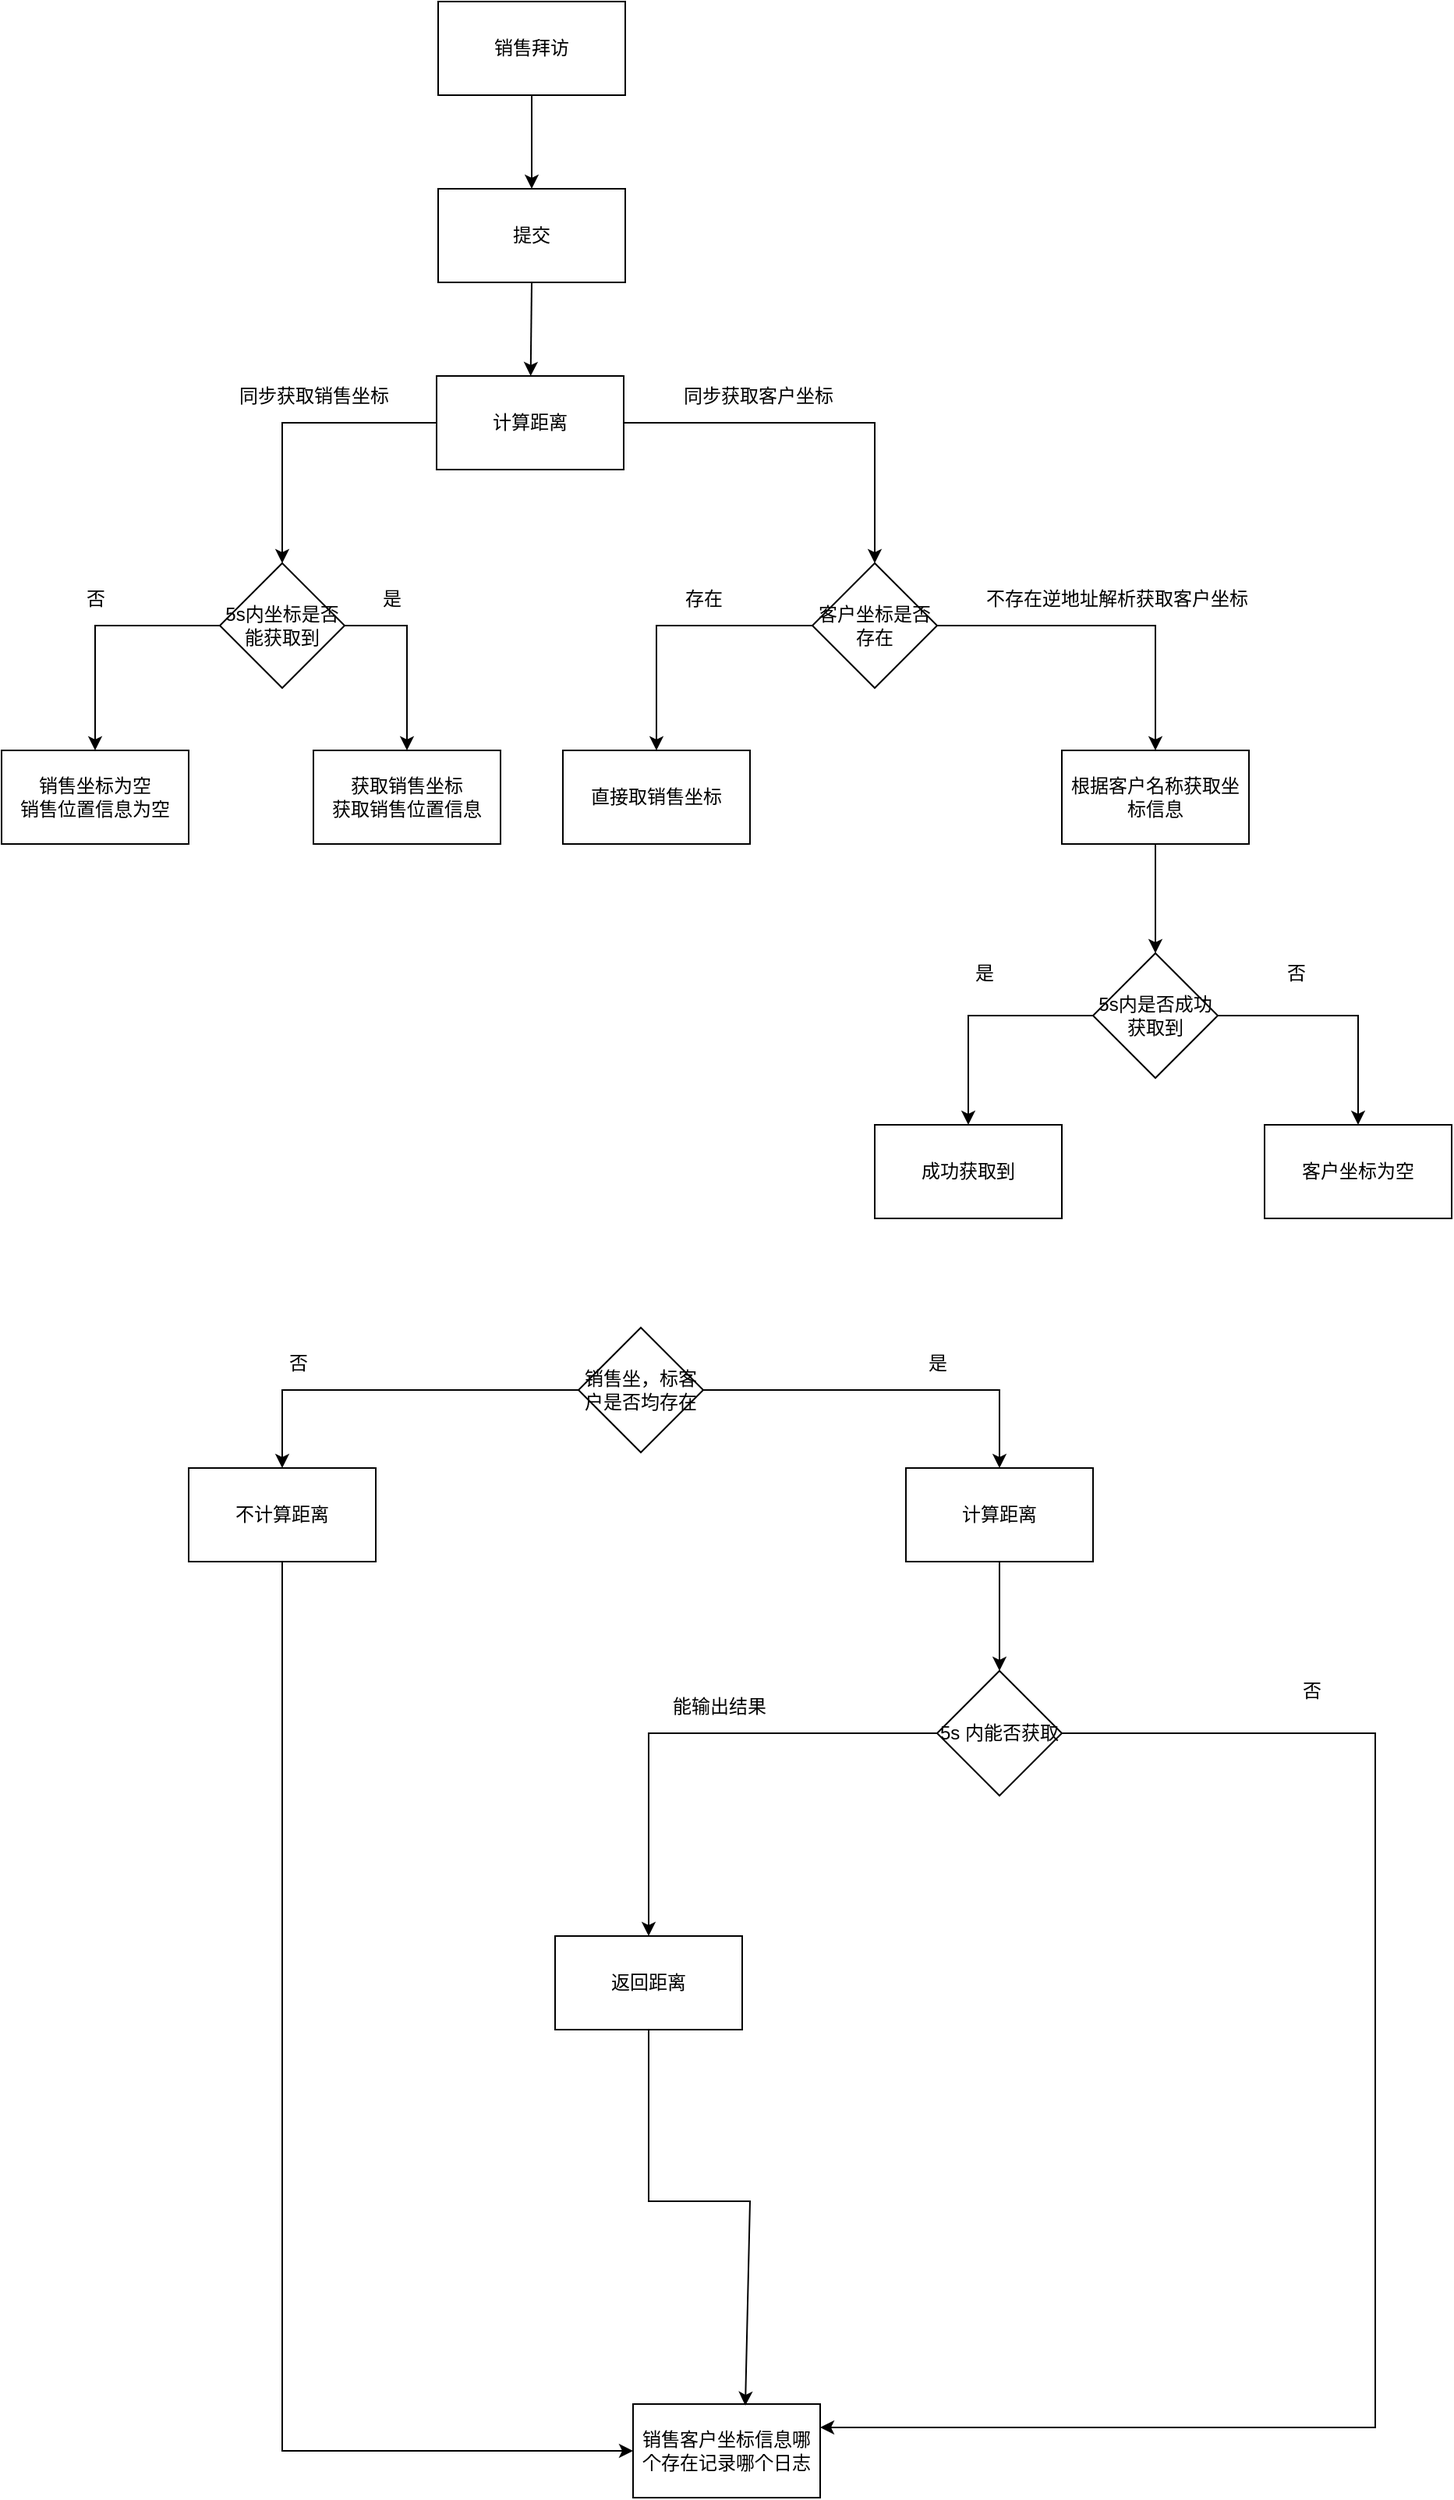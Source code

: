<mxfile version="24.2.5" type="github">
  <diagram name="第 1 页" id="N4fUJIOXcd8arKUr6l5r">
    <mxGraphModel dx="1434" dy="772" grid="1" gridSize="10" guides="1" tooltips="1" connect="1" arrows="1" fold="1" page="1" pageScale="1" pageWidth="1169" pageHeight="1654" math="0" shadow="0">
      <root>
        <mxCell id="0" />
        <mxCell id="1" parent="0" />
        <mxCell id="vds_o-RuWsO1pGtpF9mR-1" value="销售拜访" style="rounded=0;whiteSpace=wrap;html=1;" vertex="1" parent="1">
          <mxGeometry x="400" y="40" width="120" height="60" as="geometry" />
        </mxCell>
        <mxCell id="vds_o-RuWsO1pGtpF9mR-2" value="提交" style="rounded=0;whiteSpace=wrap;html=1;" vertex="1" parent="1">
          <mxGeometry x="400" y="160" width="120" height="60" as="geometry" />
        </mxCell>
        <mxCell id="vds_o-RuWsO1pGtpF9mR-3" value="计算距离" style="rounded=0;whiteSpace=wrap;html=1;" vertex="1" parent="1">
          <mxGeometry x="399" y="280" width="120" height="60" as="geometry" />
        </mxCell>
        <mxCell id="vds_o-RuWsO1pGtpF9mR-17" value="" style="edgeStyle=orthogonalEdgeStyle;rounded=0;orthogonalLoop=1;jettySize=auto;html=1;" edge="1" parent="1" source="vds_o-RuWsO1pGtpF9mR-6" target="vds_o-RuWsO1pGtpF9mR-16">
          <mxGeometry relative="1" as="geometry" />
        </mxCell>
        <mxCell id="vds_o-RuWsO1pGtpF9mR-22" value="" style="edgeStyle=orthogonalEdgeStyle;rounded=0;orthogonalLoop=1;jettySize=auto;html=1;" edge="1" parent="1" source="vds_o-RuWsO1pGtpF9mR-6" target="vds_o-RuWsO1pGtpF9mR-21">
          <mxGeometry relative="1" as="geometry" />
        </mxCell>
        <mxCell id="vds_o-RuWsO1pGtpF9mR-6" value="客户坐标是否存在" style="rhombus;whiteSpace=wrap;html=1;" vertex="1" parent="1">
          <mxGeometry x="640" y="400" width="80" height="80" as="geometry" />
        </mxCell>
        <mxCell id="vds_o-RuWsO1pGtpF9mR-9" value="" style="endArrow=classic;html=1;rounded=0;exitX=0.5;exitY=1;exitDx=0;exitDy=0;" edge="1" parent="1" source="vds_o-RuWsO1pGtpF9mR-1">
          <mxGeometry width="50" height="50" relative="1" as="geometry">
            <mxPoint x="459.5" y="110" as="sourcePoint" />
            <mxPoint x="460" y="160" as="targetPoint" />
          </mxGeometry>
        </mxCell>
        <mxCell id="vds_o-RuWsO1pGtpF9mR-10" value="" style="endArrow=classic;html=1;rounded=0;exitX=0.5;exitY=1;exitDx=0;exitDy=0;" edge="1" parent="1" source="vds_o-RuWsO1pGtpF9mR-2" target="vds_o-RuWsO1pGtpF9mR-3">
          <mxGeometry width="50" height="50" relative="1" as="geometry">
            <mxPoint x="390" y="420" as="sourcePoint" />
            <mxPoint x="440" y="370" as="targetPoint" />
          </mxGeometry>
        </mxCell>
        <mxCell id="vds_o-RuWsO1pGtpF9mR-11" value="" style="endArrow=classic;html=1;rounded=0;entryX=0.5;entryY=0;entryDx=0;entryDy=0;exitX=0;exitY=0.5;exitDx=0;exitDy=0;" edge="1" parent="1" source="vds_o-RuWsO1pGtpF9mR-3">
          <mxGeometry width="50" height="50" relative="1" as="geometry">
            <mxPoint x="430" y="340" as="sourcePoint" />
            <mxPoint x="300" y="400" as="targetPoint" />
            <Array as="points">
              <mxPoint x="300" y="310" />
            </Array>
          </mxGeometry>
        </mxCell>
        <mxCell id="vds_o-RuWsO1pGtpF9mR-13" value="" style="endArrow=classic;html=1;rounded=0;entryX=0.5;entryY=0;entryDx=0;entryDy=0;exitX=1;exitY=0.5;exitDx=0;exitDy=0;" edge="1" parent="1" source="vds_o-RuWsO1pGtpF9mR-3" target="vds_o-RuWsO1pGtpF9mR-6">
          <mxGeometry width="50" height="50" relative="1" as="geometry">
            <mxPoint x="390" y="420" as="sourcePoint" />
            <mxPoint x="440" y="370" as="targetPoint" />
            <Array as="points">
              <mxPoint x="520" y="310" />
              <mxPoint x="680" y="310" />
            </Array>
          </mxGeometry>
        </mxCell>
        <mxCell id="vds_o-RuWsO1pGtpF9mR-25" value="" style="edgeStyle=orthogonalEdgeStyle;rounded=0;orthogonalLoop=1;jettySize=auto;html=1;" edge="1" parent="1" source="vds_o-RuWsO1pGtpF9mR-14" target="vds_o-RuWsO1pGtpF9mR-24">
          <mxGeometry relative="1" as="geometry" />
        </mxCell>
        <mxCell id="vds_o-RuWsO1pGtpF9mR-28" value="" style="edgeStyle=orthogonalEdgeStyle;rounded=0;orthogonalLoop=1;jettySize=auto;html=1;" edge="1" parent="1" source="vds_o-RuWsO1pGtpF9mR-14" target="vds_o-RuWsO1pGtpF9mR-27">
          <mxGeometry relative="1" as="geometry">
            <Array as="points">
              <mxPoint x="380" y="440" />
            </Array>
          </mxGeometry>
        </mxCell>
        <mxCell id="vds_o-RuWsO1pGtpF9mR-14" value="5s内坐标是否能获取到" style="rhombus;whiteSpace=wrap;html=1;rounded=0;" vertex="1" parent="1">
          <mxGeometry x="260" y="400" width="80" height="80" as="geometry" />
        </mxCell>
        <mxCell id="vds_o-RuWsO1pGtpF9mR-16" value="直接取销售坐标" style="whiteSpace=wrap;html=1;" vertex="1" parent="1">
          <mxGeometry x="480" y="520" width="120" height="60" as="geometry" />
        </mxCell>
        <mxCell id="vds_o-RuWsO1pGtpF9mR-18" value="同步获取销售坐标" style="text;html=1;align=center;verticalAlign=middle;resizable=0;points=[];autosize=1;strokeColor=none;fillColor=none;" vertex="1" parent="1">
          <mxGeometry x="260" y="278" width="120" height="30" as="geometry" />
        </mxCell>
        <mxCell id="vds_o-RuWsO1pGtpF9mR-19" value="同步获取客户坐标" style="text;html=1;align=center;verticalAlign=middle;resizable=0;points=[];autosize=1;strokeColor=none;fillColor=none;" vertex="1" parent="1">
          <mxGeometry x="545" y="278" width="120" height="30" as="geometry" />
        </mxCell>
        <mxCell id="vds_o-RuWsO1pGtpF9mR-20" value="存在" style="text;html=1;align=center;verticalAlign=middle;resizable=0;points=[];autosize=1;strokeColor=none;fillColor=none;" vertex="1" parent="1">
          <mxGeometry x="545" y="408" width="50" height="30" as="geometry" />
        </mxCell>
        <mxCell id="vds_o-RuWsO1pGtpF9mR-33" value="" style="edgeStyle=orthogonalEdgeStyle;rounded=0;orthogonalLoop=1;jettySize=auto;html=1;" edge="1" parent="1" source="vds_o-RuWsO1pGtpF9mR-21" target="vds_o-RuWsO1pGtpF9mR-32">
          <mxGeometry relative="1" as="geometry" />
        </mxCell>
        <mxCell id="vds_o-RuWsO1pGtpF9mR-21" value="根据客户名称获取坐标信息" style="whiteSpace=wrap;html=1;" vertex="1" parent="1">
          <mxGeometry x="800" y="520" width="120" height="60" as="geometry" />
        </mxCell>
        <mxCell id="vds_o-RuWsO1pGtpF9mR-23" value="不存在逆地址解析获取客户坐标" style="text;html=1;align=center;verticalAlign=middle;resizable=0;points=[];autosize=1;strokeColor=none;fillColor=none;" vertex="1" parent="1">
          <mxGeometry x="740" y="408" width="190" height="30" as="geometry" />
        </mxCell>
        <mxCell id="vds_o-RuWsO1pGtpF9mR-24" value="销售坐标为空&lt;br&gt;销售位置信息为空" style="whiteSpace=wrap;html=1;rounded=0;" vertex="1" parent="1">
          <mxGeometry x="120" y="520" width="120" height="60" as="geometry" />
        </mxCell>
        <mxCell id="vds_o-RuWsO1pGtpF9mR-27" value="获取销售坐标&lt;br&gt;获取销售位置信息" style="whiteSpace=wrap;html=1;rounded=0;" vertex="1" parent="1">
          <mxGeometry x="320" y="520" width="120" height="60" as="geometry" />
        </mxCell>
        <mxCell id="vds_o-RuWsO1pGtpF9mR-30" value="否" style="text;html=1;align=center;verticalAlign=middle;resizable=0;points=[];autosize=1;strokeColor=none;fillColor=none;" vertex="1" parent="1">
          <mxGeometry x="160" y="408" width="40" height="30" as="geometry" />
        </mxCell>
        <mxCell id="vds_o-RuWsO1pGtpF9mR-31" value="是" style="text;html=1;align=center;verticalAlign=middle;resizable=0;points=[];autosize=1;strokeColor=none;fillColor=none;" vertex="1" parent="1">
          <mxGeometry x="350" y="408" width="40" height="30" as="geometry" />
        </mxCell>
        <mxCell id="vds_o-RuWsO1pGtpF9mR-35" value="" style="edgeStyle=orthogonalEdgeStyle;rounded=0;orthogonalLoop=1;jettySize=auto;html=1;" edge="1" parent="1" source="vds_o-RuWsO1pGtpF9mR-32" target="vds_o-RuWsO1pGtpF9mR-34">
          <mxGeometry relative="1" as="geometry" />
        </mxCell>
        <mxCell id="vds_o-RuWsO1pGtpF9mR-38" value="" style="edgeStyle=orthogonalEdgeStyle;rounded=0;orthogonalLoop=1;jettySize=auto;html=1;" edge="1" parent="1" source="vds_o-RuWsO1pGtpF9mR-32" target="vds_o-RuWsO1pGtpF9mR-37">
          <mxGeometry relative="1" as="geometry" />
        </mxCell>
        <mxCell id="vds_o-RuWsO1pGtpF9mR-32" value="5s内是否成功获取到" style="rhombus;whiteSpace=wrap;html=1;" vertex="1" parent="1">
          <mxGeometry x="820" y="650" width="80" height="80" as="geometry" />
        </mxCell>
        <mxCell id="vds_o-RuWsO1pGtpF9mR-34" value="成功获取到" style="whiteSpace=wrap;html=1;" vertex="1" parent="1">
          <mxGeometry x="680" y="760" width="120" height="60" as="geometry" />
        </mxCell>
        <mxCell id="vds_o-RuWsO1pGtpF9mR-36" value="是" style="text;html=1;align=center;verticalAlign=middle;resizable=0;points=[];autosize=1;strokeColor=none;fillColor=none;" vertex="1" parent="1">
          <mxGeometry x="730" y="648" width="40" height="30" as="geometry" />
        </mxCell>
        <mxCell id="vds_o-RuWsO1pGtpF9mR-37" value="客户坐标为空" style="whiteSpace=wrap;html=1;" vertex="1" parent="1">
          <mxGeometry x="930" y="760" width="120" height="60" as="geometry" />
        </mxCell>
        <mxCell id="vds_o-RuWsO1pGtpF9mR-39" value="否" style="text;html=1;align=center;verticalAlign=middle;resizable=0;points=[];autosize=1;strokeColor=none;fillColor=none;" vertex="1" parent="1">
          <mxGeometry x="930" y="648" width="40" height="30" as="geometry" />
        </mxCell>
        <mxCell id="vds_o-RuWsO1pGtpF9mR-41" value="返回距离" style="rounded=0;whiteSpace=wrap;html=1;" vertex="1" parent="1">
          <mxGeometry x="475" y="1280" width="120" height="60" as="geometry" />
        </mxCell>
        <mxCell id="vds_o-RuWsO1pGtpF9mR-46" value="" style="edgeStyle=orthogonalEdgeStyle;rounded=0;orthogonalLoop=1;jettySize=auto;html=1;" edge="1" parent="1" source="vds_o-RuWsO1pGtpF9mR-44" target="vds_o-RuWsO1pGtpF9mR-45">
          <mxGeometry relative="1" as="geometry" />
        </mxCell>
        <mxCell id="vds_o-RuWsO1pGtpF9mR-49" value="" style="edgeStyle=orthogonalEdgeStyle;rounded=0;orthogonalLoop=1;jettySize=auto;html=1;" edge="1" parent="1" source="vds_o-RuWsO1pGtpF9mR-44" target="vds_o-RuWsO1pGtpF9mR-48">
          <mxGeometry relative="1" as="geometry" />
        </mxCell>
        <mxCell id="vds_o-RuWsO1pGtpF9mR-44" value="销售坐，标客户是否均存在" style="rhombus;whiteSpace=wrap;html=1;" vertex="1" parent="1">
          <mxGeometry x="490" y="890" width="80" height="80" as="geometry" />
        </mxCell>
        <mxCell id="vds_o-RuWsO1pGtpF9mR-60" value="" style="edgeStyle=orthogonalEdgeStyle;rounded=0;orthogonalLoop=1;jettySize=auto;html=1;" edge="1" parent="1" source="vds_o-RuWsO1pGtpF9mR-45" target="vds_o-RuWsO1pGtpF9mR-59">
          <mxGeometry relative="1" as="geometry">
            <Array as="points">
              <mxPoint x="300" y="1610" />
            </Array>
          </mxGeometry>
        </mxCell>
        <mxCell id="vds_o-RuWsO1pGtpF9mR-45" value="不计算距离" style="whiteSpace=wrap;html=1;" vertex="1" parent="1">
          <mxGeometry x="240" y="980" width="120" height="60" as="geometry" />
        </mxCell>
        <mxCell id="vds_o-RuWsO1pGtpF9mR-47" value="否" style="text;html=1;align=center;verticalAlign=middle;resizable=0;points=[];autosize=1;strokeColor=none;fillColor=none;" vertex="1" parent="1">
          <mxGeometry x="290" y="898" width="40" height="30" as="geometry" />
        </mxCell>
        <mxCell id="vds_o-RuWsO1pGtpF9mR-52" value="" style="edgeStyle=orthogonalEdgeStyle;rounded=0;orthogonalLoop=1;jettySize=auto;html=1;" edge="1" parent="1" source="vds_o-RuWsO1pGtpF9mR-48" target="vds_o-RuWsO1pGtpF9mR-51">
          <mxGeometry relative="1" as="geometry" />
        </mxCell>
        <mxCell id="vds_o-RuWsO1pGtpF9mR-48" value="计算距离" style="whiteSpace=wrap;html=1;" vertex="1" parent="1">
          <mxGeometry x="700" y="980" width="120" height="60" as="geometry" />
        </mxCell>
        <mxCell id="vds_o-RuWsO1pGtpF9mR-50" value="是" style="text;html=1;align=center;verticalAlign=middle;resizable=0;points=[];autosize=1;strokeColor=none;fillColor=none;" vertex="1" parent="1">
          <mxGeometry x="700" y="898" width="40" height="30" as="geometry" />
        </mxCell>
        <mxCell id="vds_o-RuWsO1pGtpF9mR-57" value="" style="edgeStyle=orthogonalEdgeStyle;rounded=0;orthogonalLoop=1;jettySize=auto;html=1;entryX=1;entryY=0.25;entryDx=0;entryDy=0;" edge="1" parent="1">
          <mxGeometry relative="1" as="geometry">
            <mxPoint x="800" y="1150" as="sourcePoint" />
            <mxPoint x="645" y="1595" as="targetPoint" />
            <Array as="points">
              <mxPoint x="1001" y="1150" />
              <mxPoint x="1001" y="1595" />
            </Array>
          </mxGeometry>
        </mxCell>
        <mxCell id="vds_o-RuWsO1pGtpF9mR-51" value="5s 内能否获取" style="rhombus;whiteSpace=wrap;html=1;" vertex="1" parent="1">
          <mxGeometry x="720" y="1110" width="80" height="80" as="geometry" />
        </mxCell>
        <mxCell id="vds_o-RuWsO1pGtpF9mR-53" value="" style="endArrow=classic;html=1;rounded=0;exitX=0;exitY=0.5;exitDx=0;exitDy=0;entryX=0.5;entryY=0;entryDx=0;entryDy=0;" edge="1" parent="1" source="vds_o-RuWsO1pGtpF9mR-51" target="vds_o-RuWsO1pGtpF9mR-41">
          <mxGeometry width="50" height="50" relative="1" as="geometry">
            <mxPoint x="510" y="1050" as="sourcePoint" />
            <mxPoint x="560" y="1000" as="targetPoint" />
            <Array as="points">
              <mxPoint x="535" y="1150" />
            </Array>
          </mxGeometry>
        </mxCell>
        <mxCell id="vds_o-RuWsO1pGtpF9mR-54" value="能输出结果" style="text;html=1;align=center;verticalAlign=middle;resizable=0;points=[];autosize=1;strokeColor=none;fillColor=none;" vertex="1" parent="1">
          <mxGeometry x="540" y="1118" width="80" height="30" as="geometry" />
        </mxCell>
        <mxCell id="vds_o-RuWsO1pGtpF9mR-58" value="否" style="text;html=1;align=center;verticalAlign=middle;resizable=0;points=[];autosize=1;strokeColor=none;fillColor=none;" vertex="1" parent="1">
          <mxGeometry x="940" y="1108" width="40" height="30" as="geometry" />
        </mxCell>
        <mxCell id="vds_o-RuWsO1pGtpF9mR-59" value="销售客户坐标信息哪个存在记录哪个日志" style="whiteSpace=wrap;html=1;" vertex="1" parent="1">
          <mxGeometry x="525" y="1580" width="120" height="60" as="geometry" />
        </mxCell>
        <mxCell id="vds_o-RuWsO1pGtpF9mR-61" value="" style="endArrow=classic;html=1;rounded=0;exitX=0.5;exitY=1;exitDx=0;exitDy=0;entryX=0.6;entryY=0.017;entryDx=0;entryDy=0;entryPerimeter=0;" edge="1" parent="1" source="vds_o-RuWsO1pGtpF9mR-41" target="vds_o-RuWsO1pGtpF9mR-59">
          <mxGeometry width="50" height="50" relative="1" as="geometry">
            <mxPoint x="510" y="1350" as="sourcePoint" />
            <mxPoint x="600" y="1570" as="targetPoint" />
            <Array as="points">
              <mxPoint x="535" y="1450" />
              <mxPoint x="600" y="1450" />
            </Array>
          </mxGeometry>
        </mxCell>
      </root>
    </mxGraphModel>
  </diagram>
</mxfile>
